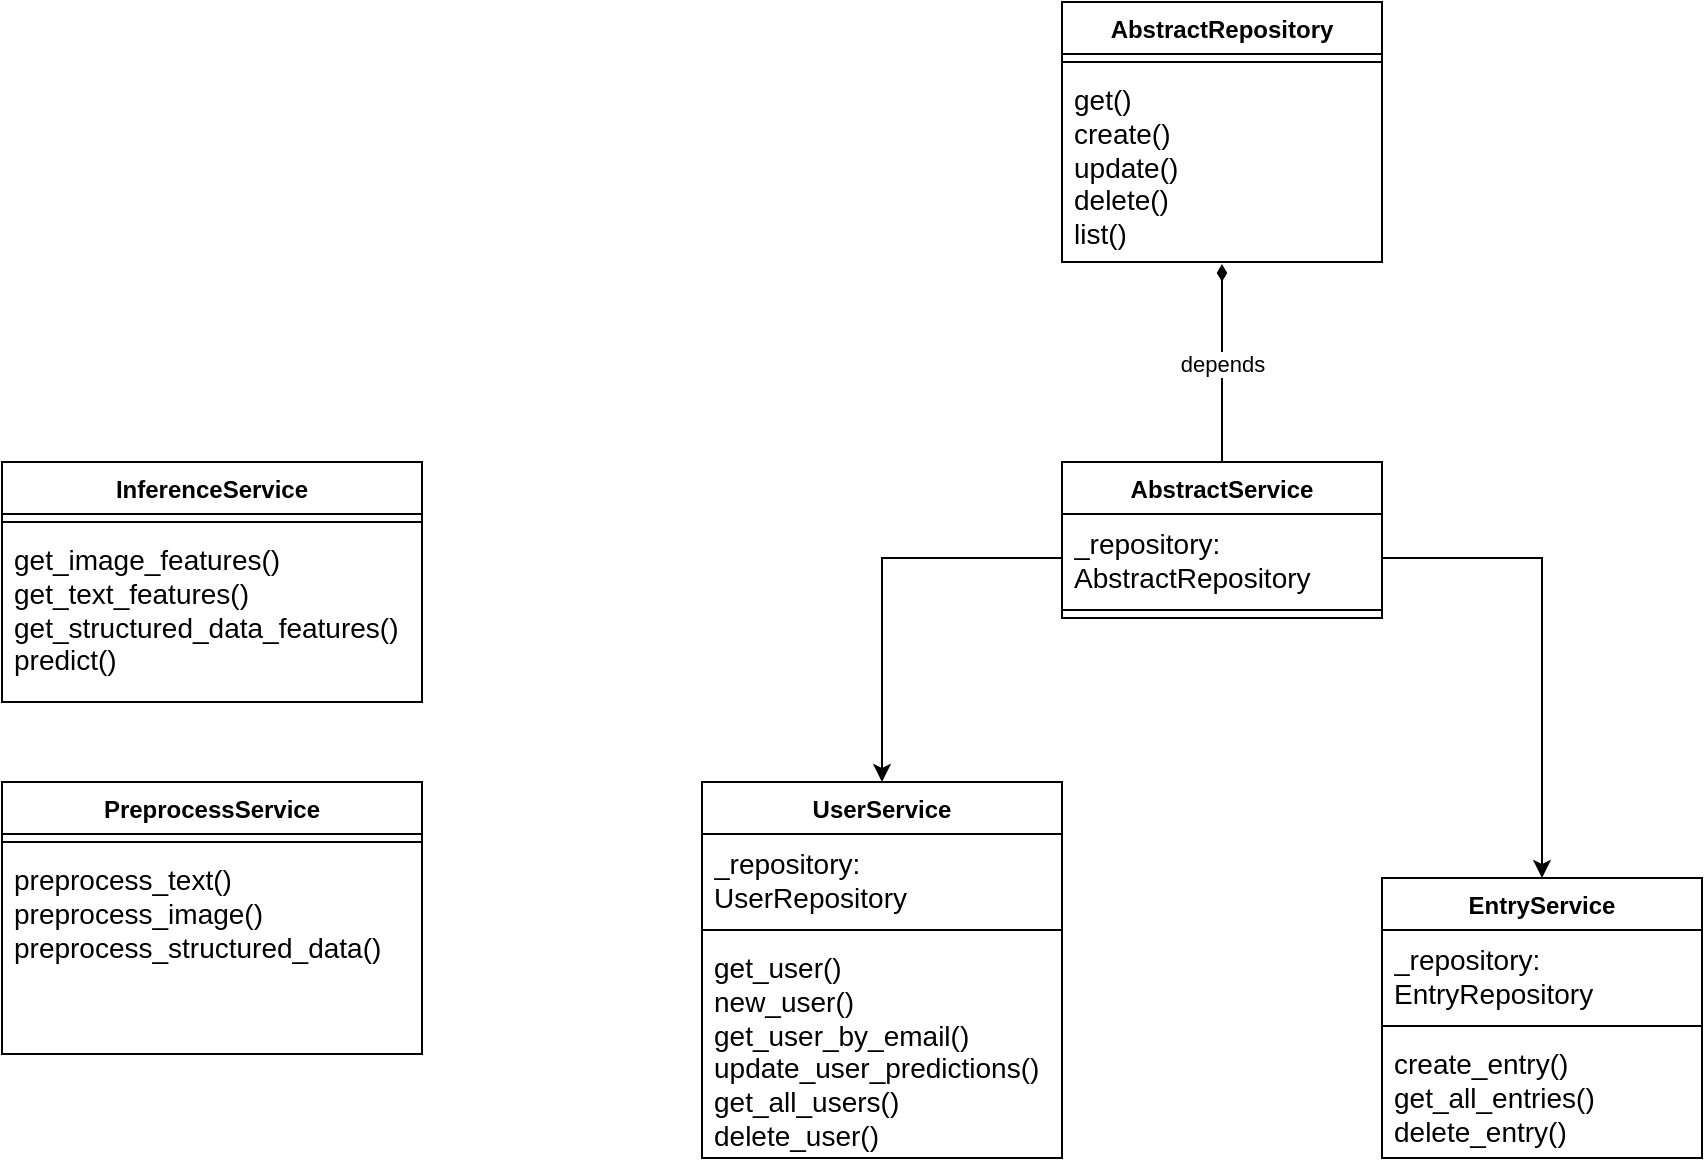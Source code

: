 <mxfile version="24.4.8" type="device">
  <diagram name="Page-1" id="o5PcaElq_XGbvMKDVTLv">
    <mxGraphModel dx="2380" dy="983" grid="1" gridSize="10" guides="1" tooltips="1" connect="1" arrows="1" fold="1" page="1" pageScale="1" pageWidth="827" pageHeight="1169" math="0" shadow="0">
      <root>
        <mxCell id="0" />
        <mxCell id="1" parent="0" />
        <mxCell id="6pYlwdGqV38ZCGphUnjz-1" value="AbstractRepository" style="swimlane;fontStyle=1;align=center;verticalAlign=top;childLayout=stackLayout;horizontal=1;startSize=26;horizontalStack=0;resizeParent=1;resizeParentMax=0;resizeLast=0;collapsible=1;marginBottom=0;whiteSpace=wrap;html=1;" parent="1" vertex="1">
          <mxGeometry x="280" y="20" width="160" height="130" as="geometry" />
        </mxCell>
        <mxCell id="6pYlwdGqV38ZCGphUnjz-3" value="" style="line;strokeWidth=1;fillColor=none;align=left;verticalAlign=middle;spacingTop=-1;spacingLeft=3;spacingRight=3;rotatable=0;labelPosition=right;points=[];portConstraint=eastwest;strokeColor=inherit;" parent="6pYlwdGqV38ZCGphUnjz-1" vertex="1">
          <mxGeometry y="26" width="160" height="8" as="geometry" />
        </mxCell>
        <mxCell id="6pYlwdGqV38ZCGphUnjz-4" value="&lt;font style=&quot;font-size: 14px;&quot;&gt;get()&lt;br&gt;create()&lt;br&gt;update()&lt;br&gt;delete()&lt;br&gt;list()&lt;br&gt;&lt;/font&gt;" style="text;strokeColor=none;fillColor=none;align=left;verticalAlign=top;spacingLeft=4;spacingRight=4;overflow=hidden;rotatable=0;points=[[0,0.5],[1,0.5]];portConstraint=eastwest;whiteSpace=wrap;html=1;" parent="6pYlwdGqV38ZCGphUnjz-1" vertex="1">
          <mxGeometry y="34" width="160" height="96" as="geometry" />
        </mxCell>
        <mxCell id="6pYlwdGqV38ZCGphUnjz-40" value="depends" style="edgeStyle=orthogonalEdgeStyle;rounded=0;orthogonalLoop=1;jettySize=auto;html=1;exitX=0.5;exitY=0;exitDx=0;exitDy=0;entryX=0.5;entryY=1.01;entryDx=0;entryDy=0;entryPerimeter=0;endArrow=diamondThin;endFill=1;" parent="1" source="6pYlwdGqV38ZCGphUnjz-5" target="6pYlwdGqV38ZCGphUnjz-4" edge="1">
          <mxGeometry relative="1" as="geometry" />
        </mxCell>
        <mxCell id="6pYlwdGqV38ZCGphUnjz-5" value="AbstractService" style="swimlane;fontStyle=1;align=center;verticalAlign=top;childLayout=stackLayout;horizontal=1;startSize=26;horizontalStack=0;resizeParent=1;resizeParentMax=0;resizeLast=0;collapsible=1;marginBottom=0;whiteSpace=wrap;html=1;" parent="1" vertex="1">
          <mxGeometry x="280" y="250" width="160" height="78" as="geometry" />
        </mxCell>
        <mxCell id="6pYlwdGqV38ZCGphUnjz-6" value="&lt;font style=&quot;font-size: 14px;&quot;&gt;_repository: AbstractRepository&lt;/font&gt;" style="text;strokeColor=none;fillColor=none;align=left;verticalAlign=top;spacingLeft=4;spacingRight=4;overflow=hidden;rotatable=0;points=[[0,0.5],[1,0.5]];portConstraint=eastwest;whiteSpace=wrap;html=1;" parent="6pYlwdGqV38ZCGphUnjz-5" vertex="1">
          <mxGeometry y="26" width="160" height="44" as="geometry" />
        </mxCell>
        <mxCell id="6pYlwdGqV38ZCGphUnjz-7" value="" style="line;strokeWidth=1;fillColor=none;align=left;verticalAlign=middle;spacingTop=-1;spacingLeft=3;spacingRight=3;rotatable=0;labelPosition=right;points=[];portConstraint=eastwest;strokeColor=inherit;" parent="6pYlwdGqV38ZCGphUnjz-5" vertex="1">
          <mxGeometry y="70" width="160" height="8" as="geometry" />
        </mxCell>
        <mxCell id="6pYlwdGqV38ZCGphUnjz-9" value="UserService" style="swimlane;fontStyle=1;align=center;verticalAlign=top;childLayout=stackLayout;horizontal=1;startSize=26;horizontalStack=0;resizeParent=1;resizeParentMax=0;resizeLast=0;collapsible=1;marginBottom=0;whiteSpace=wrap;html=1;" parent="1" vertex="1">
          <mxGeometry x="100" y="410" width="180" height="188" as="geometry" />
        </mxCell>
        <mxCell id="6pYlwdGqV38ZCGphUnjz-10" value="&lt;font style=&quot;font-size: 14px;&quot;&gt;_repository: UserRepository&lt;/font&gt;" style="text;strokeColor=none;fillColor=none;align=left;verticalAlign=top;spacingLeft=4;spacingRight=4;overflow=hidden;rotatable=0;points=[[0,0.5],[1,0.5]];portConstraint=eastwest;whiteSpace=wrap;html=1;" parent="6pYlwdGqV38ZCGphUnjz-9" vertex="1">
          <mxGeometry y="26" width="180" height="44" as="geometry" />
        </mxCell>
        <mxCell id="6pYlwdGqV38ZCGphUnjz-11" value="" style="line;strokeWidth=1;fillColor=none;align=left;verticalAlign=middle;spacingTop=-1;spacingLeft=3;spacingRight=3;rotatable=0;labelPosition=right;points=[];portConstraint=eastwest;strokeColor=inherit;" parent="6pYlwdGqV38ZCGphUnjz-9" vertex="1">
          <mxGeometry y="70" width="180" height="8" as="geometry" />
        </mxCell>
        <mxCell id="6pYlwdGqV38ZCGphUnjz-12" value="&lt;font style=&quot;font-size: 14px;&quot;&gt;get_user()&lt;br style=&quot;border-color: var(--border-color);&quot;&gt;new_user()&lt;br style=&quot;border-color: var(--border-color);&quot;&gt;get_user_by_email()&lt;br style=&quot;border-color: var(--border-color);&quot;&gt;update_user_predictions()&lt;br style=&quot;border-color: var(--border-color);&quot;&gt;get_all_users()&lt;br style=&quot;border-color: var(--border-color);&quot;&gt;delete_user()&lt;/font&gt;" style="text;strokeColor=none;fillColor=none;align=left;verticalAlign=top;spacingLeft=4;spacingRight=4;overflow=hidden;rotatable=0;points=[[0,0.5],[1,0.5]];portConstraint=eastwest;whiteSpace=wrap;html=1;" parent="6pYlwdGqV38ZCGphUnjz-9" vertex="1">
          <mxGeometry y="78" width="180" height="110" as="geometry" />
        </mxCell>
        <mxCell id="6pYlwdGqV38ZCGphUnjz-17" value="&lt;div style=&quot;forced-color-adjust: none;&quot;&gt;PreprocessService&lt;div&gt;&lt;br&gt;&lt;/div&gt;&lt;/div&gt;" style="swimlane;fontStyle=1;align=center;verticalAlign=top;childLayout=stackLayout;horizontal=1;startSize=26;horizontalStack=0;resizeParent=1;resizeParentMax=0;resizeLast=0;collapsible=1;marginBottom=0;whiteSpace=wrap;html=1;" parent="1" vertex="1">
          <mxGeometry x="-250" y="410" width="210" height="136" as="geometry" />
        </mxCell>
        <mxCell id="6pYlwdGqV38ZCGphUnjz-19" value="" style="line;strokeWidth=1;fillColor=none;align=left;verticalAlign=middle;spacingTop=-1;spacingLeft=3;spacingRight=3;rotatable=0;labelPosition=right;points=[];portConstraint=eastwest;strokeColor=inherit;" parent="6pYlwdGqV38ZCGphUnjz-17" vertex="1">
          <mxGeometry y="26" width="210" height="8" as="geometry" />
        </mxCell>
        <mxCell id="6pYlwdGqV38ZCGphUnjz-20" value="&lt;span style=&quot;font-size: 14px;&quot;&gt;preprocess_text()&lt;/span&gt;&lt;div&gt;&lt;span style=&quot;font-size: 14px;&quot;&gt;preprocess_image()&lt;/span&gt;&lt;br&gt;&lt;/div&gt;&lt;div&gt;&lt;span style=&quot;font-size: 14px;&quot;&gt;preprocess_structured_data()&lt;/span&gt;&lt;br&gt;&lt;/div&gt;" style="text;strokeColor=none;fillColor=none;align=left;verticalAlign=top;spacingLeft=4;spacingRight=4;overflow=hidden;rotatable=0;points=[[0,0.5],[1,0.5]];portConstraint=eastwest;whiteSpace=wrap;html=1;" parent="6pYlwdGqV38ZCGphUnjz-17" vertex="1">
          <mxGeometry y="34" width="210" height="102" as="geometry" />
        </mxCell>
        <mxCell id="6pYlwdGqV38ZCGphUnjz-26" value="&lt;div&gt;InferenceService&lt;/div&gt;" style="swimlane;fontStyle=1;align=center;verticalAlign=top;childLayout=stackLayout;horizontal=1;startSize=26;horizontalStack=0;resizeParent=1;resizeParentMax=0;resizeLast=0;collapsible=1;marginBottom=0;whiteSpace=wrap;html=1;" parent="1" vertex="1">
          <mxGeometry x="-250" y="250" width="210" height="120" as="geometry" />
        </mxCell>
        <mxCell id="6pYlwdGqV38ZCGphUnjz-28" value="" style="line;strokeWidth=1;fillColor=none;align=left;verticalAlign=middle;spacingTop=-1;spacingLeft=3;spacingRight=3;rotatable=0;labelPosition=right;points=[];portConstraint=eastwest;strokeColor=inherit;" parent="6pYlwdGqV38ZCGphUnjz-26" vertex="1">
          <mxGeometry y="26" width="210" height="8" as="geometry" />
        </mxCell>
        <mxCell id="6pYlwdGqV38ZCGphUnjz-29" value="&lt;font style=&quot;&quot;&gt;&lt;span style=&quot;font-size: 14px;&quot;&gt;get_image_features()&lt;/span&gt;&lt;br&gt;&lt;/font&gt;&lt;div&gt;&lt;font style=&quot;&quot;&gt;&lt;span style=&quot;font-size: 14px;&quot;&gt;get_text_features()&lt;/span&gt;&lt;br&gt;&lt;/font&gt;&lt;/div&gt;&lt;div&gt;&lt;font style=&quot;&quot;&gt;&lt;span style=&quot;font-size: 14px;&quot;&gt;get_structured_data_features()&lt;/span&gt;&lt;br&gt;&lt;/font&gt;&lt;/div&gt;&lt;div&gt;&lt;font style=&quot;&quot;&gt;&lt;span style=&quot;font-size: 14px;&quot;&gt;predict()&lt;/span&gt;&lt;br&gt;&lt;/font&gt;&lt;/div&gt;" style="text;strokeColor=none;fillColor=none;align=left;verticalAlign=top;spacingLeft=4;spacingRight=4;overflow=hidden;rotatable=0;points=[[0,0.5],[1,0.5]];portConstraint=eastwest;whiteSpace=wrap;html=1;" parent="6pYlwdGqV38ZCGphUnjz-26" vertex="1">
          <mxGeometry y="34" width="210" height="86" as="geometry" />
        </mxCell>
        <mxCell id="6pYlwdGqV38ZCGphUnjz-30" value="EntryService" style="swimlane;fontStyle=1;align=center;verticalAlign=top;childLayout=stackLayout;horizontal=1;startSize=26;horizontalStack=0;resizeParent=1;resizeParentMax=0;resizeLast=0;collapsible=1;marginBottom=0;whiteSpace=wrap;html=1;" parent="1" vertex="1">
          <mxGeometry x="440" y="458" width="160" height="140" as="geometry" />
        </mxCell>
        <mxCell id="6pYlwdGqV38ZCGphUnjz-31" value="&lt;font style=&quot;font-size: 14px;&quot;&gt;_repository: EntryRepository&lt;/font&gt;" style="text;strokeColor=none;fillColor=none;align=left;verticalAlign=top;spacingLeft=4;spacingRight=4;overflow=hidden;rotatable=0;points=[[0,0.5],[1,0.5]];portConstraint=eastwest;whiteSpace=wrap;html=1;" parent="6pYlwdGqV38ZCGphUnjz-30" vertex="1">
          <mxGeometry y="26" width="160" height="44" as="geometry" />
        </mxCell>
        <mxCell id="6pYlwdGqV38ZCGphUnjz-32" value="" style="line;strokeWidth=1;fillColor=none;align=left;verticalAlign=middle;spacingTop=-1;spacingLeft=3;spacingRight=3;rotatable=0;labelPosition=right;points=[];portConstraint=eastwest;strokeColor=inherit;" parent="6pYlwdGqV38ZCGphUnjz-30" vertex="1">
          <mxGeometry y="70" width="160" height="8" as="geometry" />
        </mxCell>
        <mxCell id="6pYlwdGqV38ZCGphUnjz-33" value="&lt;font style=&quot;font-size: 14px;&quot;&gt;create_entry()&lt;/font&gt;&lt;div&gt;&lt;font style=&quot;&quot;&gt;&lt;span style=&quot;font-size: 14px;&quot;&gt;get_all_entries()&lt;/span&gt;&lt;br&gt;&lt;/font&gt;&lt;/div&gt;&lt;div&gt;&lt;font style=&quot;&quot;&gt;&lt;span style=&quot;font-size: 14px;&quot;&gt;delete_entry()&lt;/span&gt;&lt;br&gt;&lt;/font&gt;&lt;/div&gt;" style="text;strokeColor=none;fillColor=none;align=left;verticalAlign=top;spacingLeft=4;spacingRight=4;overflow=hidden;rotatable=0;points=[[0,0.5],[1,0.5]];portConstraint=eastwest;whiteSpace=wrap;html=1;" parent="6pYlwdGqV38ZCGphUnjz-30" vertex="1">
          <mxGeometry y="78" width="160" height="62" as="geometry" />
        </mxCell>
        <mxCell id="6pYlwdGqV38ZCGphUnjz-36" style="edgeStyle=orthogonalEdgeStyle;rounded=0;orthogonalLoop=1;jettySize=auto;html=1;exitX=1;exitY=0.5;exitDx=0;exitDy=0;" parent="1" source="6pYlwdGqV38ZCGphUnjz-6" target="6pYlwdGqV38ZCGphUnjz-30" edge="1">
          <mxGeometry relative="1" as="geometry" />
        </mxCell>
        <mxCell id="6pYlwdGqV38ZCGphUnjz-38" style="edgeStyle=orthogonalEdgeStyle;rounded=0;orthogonalLoop=1;jettySize=auto;html=1;exitX=0;exitY=0.5;exitDx=0;exitDy=0;entryX=0.5;entryY=0;entryDx=0;entryDy=0;" parent="1" source="6pYlwdGqV38ZCGphUnjz-6" target="6pYlwdGqV38ZCGphUnjz-9" edge="1">
          <mxGeometry relative="1" as="geometry" />
        </mxCell>
      </root>
    </mxGraphModel>
  </diagram>
</mxfile>
